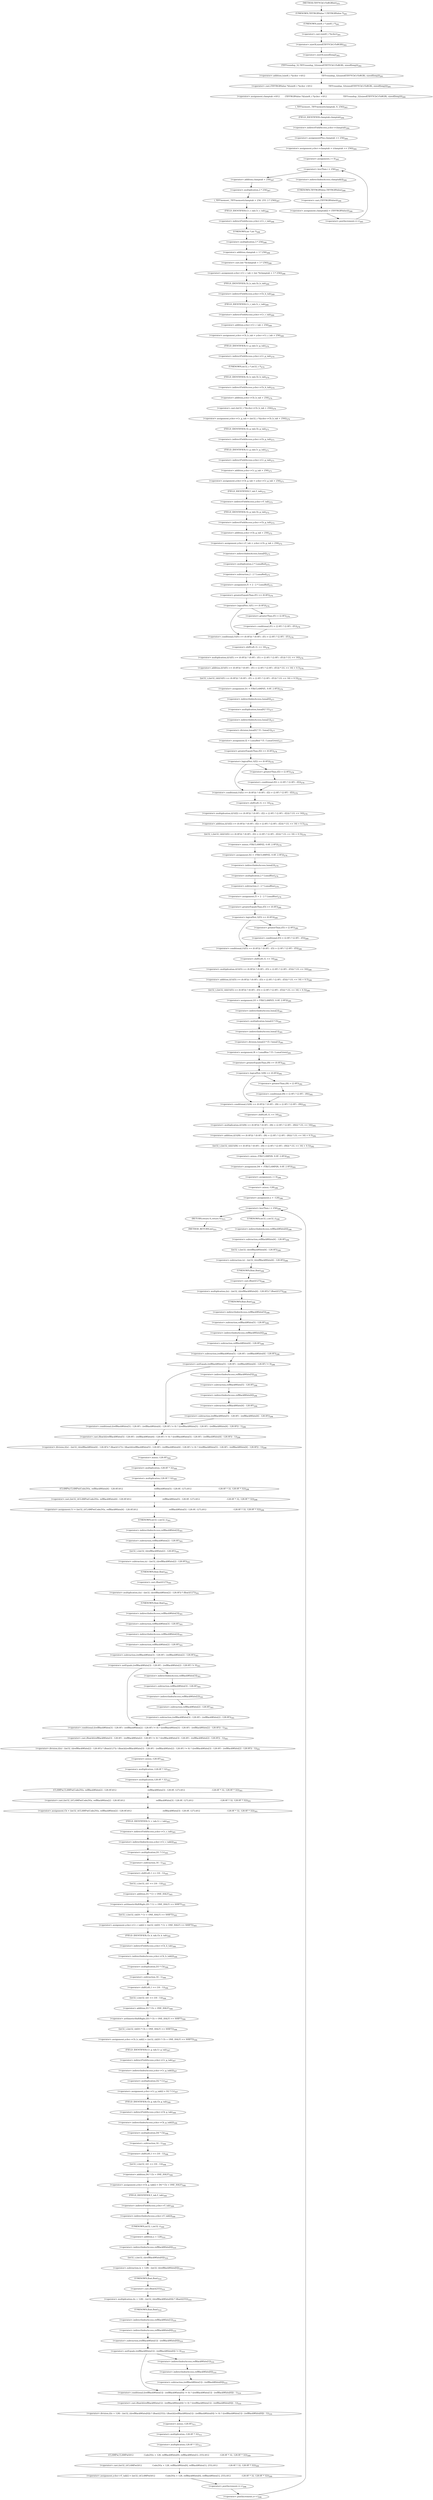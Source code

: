 digraph "TIFFYCbCrToRGBInit" {  
"7382" [label = <(&lt;operator&gt;.assignment,clamptab =\012        (TIFFRGBValue *)((uint8_t *)ycbcr +\012                         TIFFroundup_32(sizeof(TIFFYCbCrToRGB), sizeof(long))))<SUB>260</SUB>> ]
"7395" [label = <(_TIFFmemset,_TIFFmemset(clamptab, 0, 256))<SUB>263</SUB>> ]
"7399" [label = <(&lt;operator&gt;.assignment,ycbcr-&gt;clamptab = (clamptab += 256))<SUB>264</SUB>> ]
"7423" [label = <(_TIFFmemset,_TIFFmemset(clamptab + 256, 255, 2 * 256))<SUB>267</SUB>> ]
"7431" [label = <(&lt;operator&gt;.assignment,ycbcr-&gt;Cr_r_tab = (int *)(clamptab + 3 * 256))<SUB>268</SUB>> ]
"7442" [label = <(&lt;operator&gt;.assignment,ycbcr-&gt;Cb_b_tab = ycbcr-&gt;Cr_r_tab + 256)<SUB>269</SUB>> ]
"7451" [label = <(&lt;operator&gt;.assignment,ycbcr-&gt;Cr_g_tab = (int32_t *)(ycbcr-&gt;Cb_b_tab + 256))<SUB>270</SUB>> ]
"7462" [label = <(&lt;operator&gt;.assignment,ycbcr-&gt;Cb_g_tab = ycbcr-&gt;Cr_g_tab + 256)<SUB>271</SUB>> ]
"7471" [label = <(&lt;operator&gt;.assignment,ycbcr-&gt;Y_tab = ycbcr-&gt;Cb_g_tab + 256)<SUB>272</SUB>> ]
"7855" [label = <(RETURN,return 0;,return 0;)<SUB>315</SUB>> ]
"7384" [label = <(&lt;operator&gt;.cast,(TIFFRGBValue *)((uint8_t *)ycbcr +\012                         TIFFroundup_32(sizeof(TIFFYCbCrToRGB), sizeof(long))))<SUB>261</SUB>> ]
"7400" [label = <(&lt;operator&gt;.indirectFieldAccess,ycbcr-&gt;clamptab)<SUB>264</SUB>> ]
"7403" [label = <(&lt;operator&gt;.assignmentPlus,clamptab += 256)<SUB>264</SUB>> ]
"7411" [label = <(&lt;operator&gt;.lessThan,i &lt; 256)<SUB>265</SUB>> ]
"7414" [label = <(&lt;operator&gt;.postIncrement,i++)<SUB>265</SUB>> ]
"7416" [label = <(&lt;operator&gt;.assignment,clamptab[i] = (TIFFRGBValue)i)<SUB>266</SUB>> ]
"7424" [label = <(&lt;operator&gt;.addition,clamptab + 256)<SUB>267</SUB>> ]
"7428" [label = <(&lt;operator&gt;.multiplication,2 * 256)<SUB>267</SUB>> ]
"7432" [label = <(&lt;operator&gt;.indirectFieldAccess,ycbcr-&gt;Cr_r_tab)<SUB>268</SUB>> ]
"7435" [label = <(&lt;operator&gt;.cast,(int *)(clamptab + 3 * 256))<SUB>268</SUB>> ]
"7443" [label = <(&lt;operator&gt;.indirectFieldAccess,ycbcr-&gt;Cb_b_tab)<SUB>269</SUB>> ]
"7446" [label = <(&lt;operator&gt;.addition,ycbcr-&gt;Cr_r_tab + 256)<SUB>269</SUB>> ]
"7452" [label = <(&lt;operator&gt;.indirectFieldAccess,ycbcr-&gt;Cr_g_tab)<SUB>270</SUB>> ]
"7455" [label = <(&lt;operator&gt;.cast,(int32_t *)(ycbcr-&gt;Cb_b_tab + 256))<SUB>270</SUB>> ]
"7463" [label = <(&lt;operator&gt;.indirectFieldAccess,ycbcr-&gt;Cb_g_tab)<SUB>271</SUB>> ]
"7466" [label = <(&lt;operator&gt;.addition,ycbcr-&gt;Cr_g_tab + 256)<SUB>271</SUB>> ]
"7472" [label = <(&lt;operator&gt;.indirectFieldAccess,ycbcr-&gt;Y_tab)<SUB>272</SUB>> ]
"7475" [label = <(&lt;operator&gt;.addition,ycbcr-&gt;Cb_g_tab + 256)<SUB>272</SUB>> ]
"7482" [label = <(&lt;operator&gt;.assignment,f1 = 2 - 2 * LumaRed)<SUB>275</SUB>> ]
"7492" [label = <(&lt;operator&gt;.assignment,D1 = FIX(CLAMP(f1, 0.0F, 2.0F)))<SUB>276</SUB>> ]
"7514" [label = <(&lt;operator&gt;.assignment,f2 = LumaRed * f1 / LumaGreen)<SUB>277</SUB>> ]
"7526" [label = <(&lt;operator&gt;.assignment,D2 = -FIX(CLAMP(f2, 0.0F, 2.0F)))<SUB>278</SUB>> ]
"7549" [label = <(&lt;operator&gt;.assignment,f3 = 2 - 2 * LumaBlue)<SUB>279</SUB>> ]
"7559" [label = <(&lt;operator&gt;.assignment,D3 = FIX(CLAMP(f3, 0.0F, 2.0F)))<SUB>280</SUB>> ]
"7581" [label = <(&lt;operator&gt;.assignment,f4 = LumaBlue * f3 / LumaGreen)<SUB>281</SUB>> ]
"7593" [label = <(&lt;operator&gt;.assignment,D4 = -FIX(CLAMP(f4, 0.0F, 2.0F)))<SUB>282</SUB>> ]
"7385" [label = <(UNKNOWN,TIFFRGBValue *,TIFFRGBValue *)<SUB>261</SUB>> ]
"7386" [label = <(&lt;operator&gt;.addition,(uint8_t *)ycbcr +\012                         TIFFroundup_32(sizeof(TIFFYCbCrToRGB), sizeof(long)))<SUB>261</SUB>> ]
"7402" [label = <(FIELD_IDENTIFIER,clamptab,clamptab)<SUB>264</SUB>> ]
"7408" [label = <(&lt;operator&gt;.assignment,i = 0)<SUB>265</SUB>> ]
"7417" [label = <(&lt;operator&gt;.indirectIndexAccess,clamptab[i])<SUB>266</SUB>> ]
"7420" [label = <(&lt;operator&gt;.cast,(TIFFRGBValue)i)<SUB>266</SUB>> ]
"7434" [label = <(FIELD_IDENTIFIER,Cr_r_tab,Cr_r_tab)<SUB>268</SUB>> ]
"7436" [label = <(UNKNOWN,int *,int *)<SUB>268</SUB>> ]
"7437" [label = <(&lt;operator&gt;.addition,clamptab + 3 * 256)<SUB>268</SUB>> ]
"7445" [label = <(FIELD_IDENTIFIER,Cb_b_tab,Cb_b_tab)<SUB>269</SUB>> ]
"7447" [label = <(&lt;operator&gt;.indirectFieldAccess,ycbcr-&gt;Cr_r_tab)<SUB>269</SUB>> ]
"7454" [label = <(FIELD_IDENTIFIER,Cr_g_tab,Cr_g_tab)<SUB>270</SUB>> ]
"7456" [label = <(UNKNOWN,int32_t *,int32_t *)<SUB>270</SUB>> ]
"7457" [label = <(&lt;operator&gt;.addition,ycbcr-&gt;Cb_b_tab + 256)<SUB>270</SUB>> ]
"7465" [label = <(FIELD_IDENTIFIER,Cb_g_tab,Cb_g_tab)<SUB>271</SUB>> ]
"7467" [label = <(&lt;operator&gt;.indirectFieldAccess,ycbcr-&gt;Cr_g_tab)<SUB>271</SUB>> ]
"7474" [label = <(FIELD_IDENTIFIER,Y_tab,Y_tab)<SUB>272</SUB>> ]
"7476" [label = <(&lt;operator&gt;.indirectFieldAccess,ycbcr-&gt;Cb_g_tab)<SUB>272</SUB>> ]
"7484" [label = <(&lt;operator&gt;.subtraction,2 - 2 * LumaRed)<SUB>275</SUB>> ]
"7494" [label = <(int32_t,(int32_t)((((!((f1) &gt;= (0.0F))) ? (0.0F) : (f1) &gt; (2.0F) ? (2.0F) : (f1))) * (1L &lt;&lt; 16) + 0.5))<SUB>276</SUB>> ]
"7516" [label = <(&lt;operator&gt;.division,luma[0] * f1 / luma[1])<SUB>277</SUB>> ]
"7528" [label = <(&lt;operator&gt;.minus,-FIX(CLAMP(f2, 0.0F, 2.0F)))<SUB>278</SUB>> ]
"7551" [label = <(&lt;operator&gt;.subtraction,2 - 2 * LumaBlue)<SUB>279</SUB>> ]
"7561" [label = <(int32_t,(int32_t)((((!((f3) &gt;= (0.0F))) ? (0.0F) : (f3) &gt; (2.0F) ? (2.0F) : (f3))) * (1L &lt;&lt; 16) + 0.5))<SUB>280</SUB>> ]
"7583" [label = <(&lt;operator&gt;.division,luma[2] * f3 / luma[1])<SUB>281</SUB>> ]
"7595" [label = <(&lt;operator&gt;.minus,-FIX(CLAMP(f4, 0.0F, 2.0F)))<SUB>282</SUB>> ]
"7626" [label = <(&lt;operator&gt;.lessThan,i &lt; 256)<SUB>296</SUB>> ]
"7387" [label = <(&lt;operator&gt;.cast,(uint8_t *)ycbcr)<SUB>261</SUB>> ]
"7390" [label = <(TIFFroundup_32,TIFFroundup_32(sizeof(TIFFYCbCrToRGB), sizeof(long)))<SUB>262</SUB>> ]
"7421" [label = <(UNKNOWN,TIFFRGBValue,TIFFRGBValue)<SUB>266</SUB>> ]
"7439" [label = <(&lt;operator&gt;.multiplication,3 * 256)<SUB>268</SUB>> ]
"7449" [label = <(FIELD_IDENTIFIER,Cr_r_tab,Cr_r_tab)<SUB>269</SUB>> ]
"7458" [label = <(&lt;operator&gt;.indirectFieldAccess,ycbcr-&gt;Cb_b_tab)<SUB>270</SUB>> ]
"7469" [label = <(FIELD_IDENTIFIER,Cr_g_tab,Cr_g_tab)<SUB>271</SUB>> ]
"7478" [label = <(FIELD_IDENTIFIER,Cb_g_tab,Cb_g_tab)<SUB>272</SUB>> ]
"7486" [label = <(&lt;operator&gt;.multiplication,2 * LumaRed)<SUB>275</SUB>> ]
"7495" [label = <(&lt;operator&gt;.addition,(((!((f1) &gt;= (0.0F))) ? (0.0F) : (f1) &gt; (2.0F) ? (2.0F) : (f1))) * (1L &lt;&lt; 16) + 0.5)<SUB>276</SUB>> ]
"7517" [label = <(&lt;operator&gt;.multiplication,luma[0] * f1)<SUB>277</SUB>> ]
"7522" [label = <(&lt;operator&gt;.indirectIndexAccess,luma[1])<SUB>277</SUB>> ]
"7529" [label = <(int32_t,(int32_t)((((!((f2) &gt;= (0.0F))) ? (0.0F) : (f2) &gt; (2.0F) ? (2.0F) : (f2))) * (1L &lt;&lt; 16) + 0.5))<SUB>278</SUB>> ]
"7553" [label = <(&lt;operator&gt;.multiplication,2 * LumaBlue)<SUB>279</SUB>> ]
"7562" [label = <(&lt;operator&gt;.addition,(((!((f3) &gt;= (0.0F))) ? (0.0F) : (f3) &gt; (2.0F) ? (2.0F) : (f3))) * (1L &lt;&lt; 16) + 0.5)<SUB>280</SUB>> ]
"7584" [label = <(&lt;operator&gt;.multiplication,luma[2] * f3)<SUB>281</SUB>> ]
"7589" [label = <(&lt;operator&gt;.indirectIndexAccess,luma[1])<SUB>281</SUB>> ]
"7596" [label = <(int32_t,(int32_t)((((!((f4) &gt;= (0.0F))) ? (0.0F) : (f4) &gt; (2.0F) ? (2.0F) : (f4))) * (1L &lt;&lt; 16) + 0.5))<SUB>282</SUB>> ]
"7630" [label = <(&lt;operator&gt;.postIncrement,i++)<SUB>296</SUB>> ]
"7632" [label = <(&lt;operator&gt;.postIncrement,x++)<SUB>296</SUB>> ]
"7636" [label = <(&lt;operator&gt;.assignment,Cr = (int32_t)CLAMPw(Code2V(x, refBlackWhite[4] - 128.0F,\012                                                refBlackWhite[5] - 128.0F, 127),\012                                         -128.0F * 32, 128.0F * 32))<SUB>298</SUB>> ]
"7690" [label = <(&lt;operator&gt;.assignment,Cb = (int32_t)CLAMPw(Code2V(x, refBlackWhite[2] - 128.0F,\012                                                refBlackWhite[3] - 128.0F, 127),\012                                         -128.0F * 32, 128.0F * 32))<SUB>301</SUB>> ]
"7743" [label = <(&lt;operator&gt;.assignment,ycbcr-&gt;Cr_r_tab[i] = (int32_t)((D1 * Cr + ONE_HALF) &gt;&gt; SHIFT))<SUB>305</SUB>> ]
"7762" [label = <(&lt;operator&gt;.assignment,ycbcr-&gt;Cb_b_tab[i] = (int32_t)((D3 * Cb + ONE_HALF) &gt;&gt; SHIFT))<SUB>306</SUB>> ]
"7781" [label = <(&lt;operator&gt;.assignment,ycbcr-&gt;Cr_g_tab[i] = D2 * Cr)<SUB>307</SUB>> ]
"7790" [label = <(&lt;operator&gt;.assignment,ycbcr-&gt;Cb_g_tab[i] = D4 * Cb + ONE_HALF)<SUB>308</SUB>> ]
"7806" [label = <(&lt;operator&gt;.assignment,ycbcr-&gt;Y_tab[i] = (int32_t)CLAMPw(\012                Code2V(x + 128, refBlackWhite[0], refBlackWhite[1], 255),\012                -128.0F * 32, 128.0F * 32))<SUB>309</SUB>> ]
"7388" [label = <(UNKNOWN,uint8_t *,uint8_t *)<SUB>261</SUB>> ]
"7391" [label = <(&lt;operator&gt;.sizeOf,sizeof(TIFFYCbCrToRGB))<SUB>262</SUB>> ]
"7393" [label = <(&lt;operator&gt;.sizeOf,sizeof(long))<SUB>262</SUB>> ]
"7460" [label = <(FIELD_IDENTIFIER,Cb_b_tab,Cb_b_tab)<SUB>270</SUB>> ]
"7488" [label = <(&lt;operator&gt;.indirectIndexAccess,luma[0])<SUB>275</SUB>> ]
"7496" [label = <(&lt;operator&gt;.multiplication,(((!((f1) &gt;= (0.0F))) ? (0.0F) : (f1) &gt; (2.0F) ? (2.0F) : (f1))) * (1L &lt;&lt; 16))<SUB>276</SUB>> ]
"7518" [label = <(&lt;operator&gt;.indirectIndexAccess,luma[0])<SUB>277</SUB>> ]
"7530" [label = <(&lt;operator&gt;.addition,(((!((f2) &gt;= (0.0F))) ? (0.0F) : (f2) &gt; (2.0F) ? (2.0F) : (f2))) * (1L &lt;&lt; 16) + 0.5)<SUB>278</SUB>> ]
"7555" [label = <(&lt;operator&gt;.indirectIndexAccess,luma[2])<SUB>279</SUB>> ]
"7563" [label = <(&lt;operator&gt;.multiplication,(((!((f3) &gt;= (0.0F))) ? (0.0F) : (f3) &gt; (2.0F) ? (2.0F) : (f3))) * (1L &lt;&lt; 16))<SUB>280</SUB>> ]
"7585" [label = <(&lt;operator&gt;.indirectIndexAccess,luma[2])<SUB>281</SUB>> ]
"7597" [label = <(&lt;operator&gt;.addition,(((!((f4) &gt;= (0.0F))) ? (0.0F) : (f4) &gt; (2.0F) ? (2.0F) : (f4))) * (1L &lt;&lt; 16) + 0.5)<SUB>282</SUB>> ]
"7619" [label = <(&lt;operator&gt;.assignment,i = 0)<SUB>296</SUB>> ]
"7622" [label = <(&lt;operator&gt;.assignment,x = -128)<SUB>296</SUB>> ]
"7638" [label = <(&lt;operator&gt;.cast,(int32_t)CLAMPw(Code2V(x, refBlackWhite[4] - 128.0F,\012                                                refBlackWhite[5] - 128.0F, 127),\012                                         -128.0F * 32, 128.0F * 32))<SUB>298</SUB>> ]
"7692" [label = <(&lt;operator&gt;.cast,(int32_t)CLAMPw(Code2V(x, refBlackWhite[2] - 128.0F,\012                                                refBlackWhite[3] - 128.0F, 127),\012                                         -128.0F * 32, 128.0F * 32))<SUB>301</SUB>> ]
"7744" [label = <(&lt;operator&gt;.indirectIndexAccess,ycbcr-&gt;Cr_r_tab[i])<SUB>305</SUB>> ]
"7749" [label = <(int32_t,(int32_t)((D1 * Cr + ONE_HALF) &gt;&gt; SHIFT))<SUB>305</SUB>> ]
"7763" [label = <(&lt;operator&gt;.indirectIndexAccess,ycbcr-&gt;Cb_b_tab[i])<SUB>306</SUB>> ]
"7768" [label = <(int32_t,(int32_t)((D3 * Cb + ONE_HALF) &gt;&gt; SHIFT))<SUB>306</SUB>> ]
"7782" [label = <(&lt;operator&gt;.indirectIndexAccess,ycbcr-&gt;Cr_g_tab[i])<SUB>307</SUB>> ]
"7787" [label = <(&lt;operator&gt;.multiplication,D2 * Cr)<SUB>307</SUB>> ]
"7791" [label = <(&lt;operator&gt;.indirectIndexAccess,ycbcr-&gt;Cb_g_tab[i])<SUB>308</SUB>> ]
"7796" [label = <(&lt;operator&gt;.addition,D4 * Cb + ONE_HALF)<SUB>308</SUB>> ]
"7807" [label = <(&lt;operator&gt;.indirectIndexAccess,ycbcr-&gt;Y_tab[i])<SUB>309</SUB>> ]
"7812" [label = <(&lt;operator&gt;.cast,(int32_t)CLAMPw(\012                Code2V(x + 128, refBlackWhite[0], refBlackWhite[1], 255),\012                -128.0F * 32, 128.0F * 32))<SUB>309</SUB>> ]
"7497" [label = <(&lt;operator&gt;.conditional,(!((f1) &gt;= (0.0F))) ? (0.0F) : (f1) &gt; (2.0F) ? (2.0F) : (f1))<SUB>276</SUB>> ]
"7509" [label = <(&lt;operator&gt;.shiftLeft,1L &lt;&lt; 16)<SUB>276</SUB>> ]
"7531" [label = <(&lt;operator&gt;.multiplication,(((!((f2) &gt;= (0.0F))) ? (0.0F) : (f2) &gt; (2.0F) ? (2.0F) : (f2))) * (1L &lt;&lt; 16))<SUB>278</SUB>> ]
"7564" [label = <(&lt;operator&gt;.conditional,(!((f3) &gt;= (0.0F))) ? (0.0F) : (f3) &gt; (2.0F) ? (2.0F) : (f3))<SUB>280</SUB>> ]
"7576" [label = <(&lt;operator&gt;.shiftLeft,1L &lt;&lt; 16)<SUB>280</SUB>> ]
"7598" [label = <(&lt;operator&gt;.multiplication,(((!((f4) &gt;= (0.0F))) ? (0.0F) : (f4) &gt; (2.0F) ? (2.0F) : (f4))) * (1L &lt;&lt; 16))<SUB>282</SUB>> ]
"7624" [label = <(&lt;operator&gt;.minus,-128)<SUB>296</SUB>> ]
"7639" [label = <(UNKNOWN,int32_t,int32_t)<SUB>298</SUB>> ]
"7640" [label = <(CLAMPw,CLAMPw(Code2V(x, refBlackWhite[4] - 128.0F,\012                                                refBlackWhite[5] - 128.0F, 127),\012                                         -128.0F * 32, 128.0F * 32))<SUB>298</SUB>> ]
"7693" [label = <(UNKNOWN,int32_t,int32_t)<SUB>301</SUB>> ]
"7694" [label = <(CLAMPw,CLAMPw(Code2V(x, refBlackWhite[2] - 128.0F,\012                                                refBlackWhite[3] - 128.0F, 127),\012                                         -128.0F * 32, 128.0F * 32))<SUB>301</SUB>> ]
"7745" [label = <(&lt;operator&gt;.indirectFieldAccess,ycbcr-&gt;Cr_r_tab)<SUB>305</SUB>> ]
"7750" [label = <(&lt;operator&gt;.arithmeticShiftRight,(D1 * Cr + ONE_HALF) &gt;&gt; SHIFT)<SUB>305</SUB>> ]
"7764" [label = <(&lt;operator&gt;.indirectFieldAccess,ycbcr-&gt;Cb_b_tab)<SUB>306</SUB>> ]
"7769" [label = <(&lt;operator&gt;.arithmeticShiftRight,(D3 * Cb + ONE_HALF) &gt;&gt; SHIFT)<SUB>306</SUB>> ]
"7783" [label = <(&lt;operator&gt;.indirectFieldAccess,ycbcr-&gt;Cr_g_tab)<SUB>307</SUB>> ]
"7792" [label = <(&lt;operator&gt;.indirectFieldAccess,ycbcr-&gt;Cb_g_tab)<SUB>308</SUB>> ]
"7797" [label = <(&lt;operator&gt;.multiplication,D4 * Cb)<SUB>308</SUB>> ]
"7800" [label = <(int32_t,(int32_t)(1 &lt;&lt; (16 - 1)))<SUB>308</SUB>> ]
"7808" [label = <(&lt;operator&gt;.indirectFieldAccess,ycbcr-&gt;Y_tab)<SUB>309</SUB>> ]
"7813" [label = <(UNKNOWN,int32_t,int32_t)<SUB>309</SUB>> ]
"7814" [label = <(CLAMPw,CLAMPw(\012                Code2V(x + 128, refBlackWhite[0], refBlackWhite[1], 255),\012                -128.0F * 32, 128.0F * 32))<SUB>309</SUB>> ]
"7498" [label = <(&lt;operator&gt;.logicalNot,!((f1) &gt;= (0.0F)))<SUB>276</SUB>> ]
"7503" [label = <(&lt;operator&gt;.conditional,(f1) &gt; (2.0F) ? (2.0F) : (f1))<SUB>276</SUB>> ]
"7532" [label = <(&lt;operator&gt;.conditional,(!((f2) &gt;= (0.0F))) ? (0.0F) : (f2) &gt; (2.0F) ? (2.0F) : (f2))<SUB>278</SUB>> ]
"7544" [label = <(&lt;operator&gt;.shiftLeft,1L &lt;&lt; 16)<SUB>278</SUB>> ]
"7565" [label = <(&lt;operator&gt;.logicalNot,!((f3) &gt;= (0.0F)))<SUB>280</SUB>> ]
"7570" [label = <(&lt;operator&gt;.conditional,(f3) &gt; (2.0F) ? (2.0F) : (f3))<SUB>280</SUB>> ]
"7599" [label = <(&lt;operator&gt;.conditional,(!((f4) &gt;= (0.0F))) ? (0.0F) : (f4) &gt; (2.0F) ? (2.0F) : (f4))<SUB>282</SUB>> ]
"7611" [label = <(&lt;operator&gt;.shiftLeft,1L &lt;&lt; 16)<SUB>282</SUB>> ]
"7641" [label = <(&lt;operator&gt;.division,(((x) - (int32_t)(refBlackWhite[4] - 128.0F)) * (float)(127)) / (float)(((refBlackWhite[5] - 128.0F) - (refBlackWhite[4] - 128.0F) != 0) ? ((refBlackWhite[5] - 128.0F) - (refBlackWhite[4] - 128.0F)) : 1))<SUB>298</SUB>> ]
"7682" [label = <(&lt;operator&gt;.multiplication,-128.0F * 32)<SUB>300</SUB>> ]
"7686" [label = <(&lt;operator&gt;.multiplication,128.0F * 32)<SUB>300</SUB>> ]
"7695" [label = <(&lt;operator&gt;.division,(((x) - (int32_t)(refBlackWhite[2] - 128.0F)) * (float)(127)) / (float)(((refBlackWhite[3] - 128.0F) - (refBlackWhite[2] - 128.0F) != 0) ? ((refBlackWhite[3] - 128.0F) - (refBlackWhite[2] - 128.0F)) : 1))<SUB>301</SUB>> ]
"7736" [label = <(&lt;operator&gt;.multiplication,-128.0F * 32)<SUB>303</SUB>> ]
"7740" [label = <(&lt;operator&gt;.multiplication,128.0F * 32)<SUB>303</SUB>> ]
"7747" [label = <(FIELD_IDENTIFIER,Cr_r_tab,Cr_r_tab)<SUB>305</SUB>> ]
"7751" [label = <(&lt;operator&gt;.addition,D1 * Cr + ONE_HALF)<SUB>305</SUB>> ]
"7766" [label = <(FIELD_IDENTIFIER,Cb_b_tab,Cb_b_tab)<SUB>306</SUB>> ]
"7770" [label = <(&lt;operator&gt;.addition,D3 * Cb + ONE_HALF)<SUB>306</SUB>> ]
"7785" [label = <(FIELD_IDENTIFIER,Cr_g_tab,Cr_g_tab)<SUB>307</SUB>> ]
"7794" [label = <(FIELD_IDENTIFIER,Cb_g_tab,Cb_g_tab)<SUB>308</SUB>> ]
"7801" [label = <(&lt;operator&gt;.shiftLeft,1 &lt;&lt; (16 - 1))<SUB>308</SUB>> ]
"7810" [label = <(FIELD_IDENTIFIER,Y_tab,Y_tab)<SUB>309</SUB>> ]
"7815" [label = <(&lt;operator&gt;.division,(((x + 128) - (int32_t)(refBlackWhite[0])) * (float)(255)) / (float)(((refBlackWhite[1]) - (refBlackWhite[0]) != 0) ? ((refBlackWhite[1]) - (refBlackWhite[0])) : 1))<SUB>310</SUB>> ]
"7848" [label = <(&lt;operator&gt;.multiplication,-128.0F * 32)<SUB>311</SUB>> ]
"7852" [label = <(&lt;operator&gt;.multiplication,128.0F * 32)<SUB>311</SUB>> ]
"7499" [label = <(&lt;operator&gt;.greaterEqualsThan,(f1) &gt;= (0.0F))<SUB>276</SUB>> ]
"7504" [label = <(&lt;operator&gt;.greaterThan,(f1) &gt; (2.0F))<SUB>276</SUB>> ]
"7533" [label = <(&lt;operator&gt;.logicalNot,!((f2) &gt;= (0.0F)))<SUB>278</SUB>> ]
"7538" [label = <(&lt;operator&gt;.conditional,(f2) &gt; (2.0F) ? (2.0F) : (f2))<SUB>278</SUB>> ]
"7566" [label = <(&lt;operator&gt;.greaterEqualsThan,(f3) &gt;= (0.0F))<SUB>280</SUB>> ]
"7571" [label = <(&lt;operator&gt;.greaterThan,(f3) &gt; (2.0F))<SUB>280</SUB>> ]
"7600" [label = <(&lt;operator&gt;.logicalNot,!((f4) &gt;= (0.0F)))<SUB>282</SUB>> ]
"7605" [label = <(&lt;operator&gt;.conditional,(f4) &gt; (2.0F) ? (2.0F) : (f4))<SUB>282</SUB>> ]
"7642" [label = <(&lt;operator&gt;.multiplication,((x) - (int32_t)(refBlackWhite[4] - 128.0F)) * (float)(127))<SUB>298</SUB>> ]
"7654" [label = <(&lt;operator&gt;.cast,(float)(((refBlackWhite[5] - 128.0F) - (refBlackWhite[4] - 128.0F) != 0) ? ((refBlackWhite[5] - 128.0F) - (refBlackWhite[4] - 128.0F)) : 1))<SUB>298</SUB>> ]
"7683" [label = <(&lt;operator&gt;.minus,-128.0F)<SUB>300</SUB>> ]
"7696" [label = <(&lt;operator&gt;.multiplication,((x) - (int32_t)(refBlackWhite[2] - 128.0F)) * (float)(127))<SUB>301</SUB>> ]
"7708" [label = <(&lt;operator&gt;.cast,(float)(((refBlackWhite[3] - 128.0F) - (refBlackWhite[2] - 128.0F) != 0) ? ((refBlackWhite[3] - 128.0F) - (refBlackWhite[2] - 128.0F)) : 1))<SUB>301</SUB>> ]
"7737" [label = <(&lt;operator&gt;.minus,-128.0F)<SUB>303</SUB>> ]
"7752" [label = <(&lt;operator&gt;.multiplication,D1 * Cr)<SUB>305</SUB>> ]
"7755" [label = <(int32_t,(int32_t)(1 &lt;&lt; (16 - 1)))<SUB>305</SUB>> ]
"7771" [label = <(&lt;operator&gt;.multiplication,D3 * Cb)<SUB>306</SUB>> ]
"7774" [label = <(int32_t,(int32_t)(1 &lt;&lt; (16 - 1)))<SUB>306</SUB>> ]
"7803" [label = <(&lt;operator&gt;.subtraction,16 - 1)<SUB>308</SUB>> ]
"7816" [label = <(&lt;operator&gt;.multiplication,((x + 128) - (int32_t)(refBlackWhite[0])) * (float)(255))<SUB>310</SUB>> ]
"7828" [label = <(&lt;operator&gt;.cast,(float)(((refBlackWhite[1]) - (refBlackWhite[0]) != 0) ? ((refBlackWhite[1]) - (refBlackWhite[0])) : 1))<SUB>310</SUB>> ]
"7849" [label = <(&lt;operator&gt;.minus,-128.0F)<SUB>311</SUB>> ]
"7534" [label = <(&lt;operator&gt;.greaterEqualsThan,(f2) &gt;= (0.0F))<SUB>278</SUB>> ]
"7539" [label = <(&lt;operator&gt;.greaterThan,(f2) &gt; (2.0F))<SUB>278</SUB>> ]
"7601" [label = <(&lt;operator&gt;.greaterEqualsThan,(f4) &gt;= (0.0F))<SUB>282</SUB>> ]
"7606" [label = <(&lt;operator&gt;.greaterThan,(f4) &gt; (2.0F))<SUB>282</SUB>> ]
"7643" [label = <(&lt;operator&gt;.subtraction,(x) - (int32_t)(refBlackWhite[4] - 128.0F))<SUB>298</SUB>> ]
"7651" [label = <(&lt;operator&gt;.cast,(float)(127))<SUB>298</SUB>> ]
"7655" [label = <(UNKNOWN,float,float)<SUB>298</SUB>> ]
"7656" [label = <(&lt;operator&gt;.conditional,((refBlackWhite[5] - 128.0F) - (refBlackWhite[4] - 128.0F) != 0) ? ((refBlackWhite[5] - 128.0F) - (refBlackWhite[4] - 128.0F)) : 1)<SUB>298</SUB>> ]
"7697" [label = <(&lt;operator&gt;.subtraction,(x) - (int32_t)(refBlackWhite[2] - 128.0F))<SUB>301</SUB>> ]
"7705" [label = <(&lt;operator&gt;.cast,(float)(127))<SUB>301</SUB>> ]
"7709" [label = <(UNKNOWN,float,float)<SUB>301</SUB>> ]
"7710" [label = <(&lt;operator&gt;.conditional,((refBlackWhite[3] - 128.0F) - (refBlackWhite[2] - 128.0F) != 0) ? ((refBlackWhite[3] - 128.0F) - (refBlackWhite[2] - 128.0F)) : 1)<SUB>301</SUB>> ]
"7756" [label = <(&lt;operator&gt;.shiftLeft,1 &lt;&lt; (16 - 1))<SUB>305</SUB>> ]
"7775" [label = <(&lt;operator&gt;.shiftLeft,1 &lt;&lt; (16 - 1))<SUB>306</SUB>> ]
"7817" [label = <(&lt;operator&gt;.subtraction,(x + 128) - (int32_t)(refBlackWhite[0]))<SUB>310</SUB>> ]
"7825" [label = <(&lt;operator&gt;.cast,(float)(255))<SUB>310</SUB>> ]
"7829" [label = <(UNKNOWN,float,float)<SUB>310</SUB>> ]
"7830" [label = <(&lt;operator&gt;.conditional,((refBlackWhite[1]) - (refBlackWhite[0]) != 0) ? ((refBlackWhite[1]) - (refBlackWhite[0])) : 1)<SUB>310</SUB>> ]
"7645" [label = <(int32_t,(int32_t)(refBlackWhite[4] - 128.0F))<SUB>298</SUB>> ]
"7652" [label = <(UNKNOWN,float,float)<SUB>298</SUB>> ]
"7657" [label = <(&lt;operator&gt;.notEquals,(refBlackWhite[5] - 128.0F) - (refBlackWhite[4] - 128.0F) != 0)<SUB>298</SUB>> ]
"7670" [label = <(&lt;operator&gt;.subtraction,(refBlackWhite[5] - 128.0F) - (refBlackWhite[4] - 128.0F))<SUB>298</SUB>> ]
"7699" [label = <(int32_t,(int32_t)(refBlackWhite[2] - 128.0F))<SUB>301</SUB>> ]
"7706" [label = <(UNKNOWN,float,float)<SUB>301</SUB>> ]
"7711" [label = <(&lt;operator&gt;.notEquals,(refBlackWhite[3] - 128.0F) - (refBlackWhite[2] - 128.0F) != 0)<SUB>301</SUB>> ]
"7724" [label = <(&lt;operator&gt;.subtraction,(refBlackWhite[3] - 128.0F) - (refBlackWhite[2] - 128.0F))<SUB>301</SUB>> ]
"7758" [label = <(&lt;operator&gt;.subtraction,16 - 1)<SUB>305</SUB>> ]
"7777" [label = <(&lt;operator&gt;.subtraction,16 - 1)<SUB>306</SUB>> ]
"7818" [label = <(&lt;operator&gt;.addition,x + 128)<SUB>310</SUB>> ]
"7821" [label = <(int32_t,(int32_t)(refBlackWhite[0]))<SUB>310</SUB>> ]
"7826" [label = <(UNKNOWN,float,float)<SUB>310</SUB>> ]
"7831" [label = <(&lt;operator&gt;.notEquals,(refBlackWhite[1]) - (refBlackWhite[0]) != 0)<SUB>310</SUB>> ]
"7840" [label = <(&lt;operator&gt;.subtraction,(refBlackWhite[1]) - (refBlackWhite[0]))<SUB>310</SUB>> ]
"7646" [label = <(&lt;operator&gt;.subtraction,refBlackWhite[4] - 128.0F)<SUB>298</SUB>> ]
"7658" [label = <(&lt;operator&gt;.subtraction,(refBlackWhite[5] - 128.0F) - (refBlackWhite[4] - 128.0F))<SUB>298</SUB>> ]
"7671" [label = <(&lt;operator&gt;.subtraction,refBlackWhite[5] - 128.0F)<SUB>298</SUB>> ]
"7676" [label = <(&lt;operator&gt;.subtraction,refBlackWhite[4] - 128.0F)<SUB>298</SUB>> ]
"7700" [label = <(&lt;operator&gt;.subtraction,refBlackWhite[2] - 128.0F)<SUB>301</SUB>> ]
"7712" [label = <(&lt;operator&gt;.subtraction,(refBlackWhite[3] - 128.0F) - (refBlackWhite[2] - 128.0F))<SUB>301</SUB>> ]
"7725" [label = <(&lt;operator&gt;.subtraction,refBlackWhite[3] - 128.0F)<SUB>301</SUB>> ]
"7730" [label = <(&lt;operator&gt;.subtraction,refBlackWhite[2] - 128.0F)<SUB>301</SUB>> ]
"7822" [label = <(&lt;operator&gt;.indirectIndexAccess,refBlackWhite[0])<SUB>310</SUB>> ]
"7832" [label = <(&lt;operator&gt;.subtraction,(refBlackWhite[1]) - (refBlackWhite[0]))<SUB>310</SUB>> ]
"7841" [label = <(&lt;operator&gt;.indirectIndexAccess,refBlackWhite[1])<SUB>310</SUB>> ]
"7844" [label = <(&lt;operator&gt;.indirectIndexAccess,refBlackWhite[0])<SUB>310</SUB>> ]
"7647" [label = <(&lt;operator&gt;.indirectIndexAccess,refBlackWhite[4])<SUB>298</SUB>> ]
"7659" [label = <(&lt;operator&gt;.subtraction,refBlackWhite[5] - 128.0F)<SUB>298</SUB>> ]
"7664" [label = <(&lt;operator&gt;.subtraction,refBlackWhite[4] - 128.0F)<SUB>298</SUB>> ]
"7672" [label = <(&lt;operator&gt;.indirectIndexAccess,refBlackWhite[5])<SUB>298</SUB>> ]
"7677" [label = <(&lt;operator&gt;.indirectIndexAccess,refBlackWhite[4])<SUB>298</SUB>> ]
"7701" [label = <(&lt;operator&gt;.indirectIndexAccess,refBlackWhite[2])<SUB>301</SUB>> ]
"7713" [label = <(&lt;operator&gt;.subtraction,refBlackWhite[3] - 128.0F)<SUB>301</SUB>> ]
"7718" [label = <(&lt;operator&gt;.subtraction,refBlackWhite[2] - 128.0F)<SUB>301</SUB>> ]
"7726" [label = <(&lt;operator&gt;.indirectIndexAccess,refBlackWhite[3])<SUB>301</SUB>> ]
"7731" [label = <(&lt;operator&gt;.indirectIndexAccess,refBlackWhite[2])<SUB>301</SUB>> ]
"7833" [label = <(&lt;operator&gt;.indirectIndexAccess,refBlackWhite[1])<SUB>310</SUB>> ]
"7836" [label = <(&lt;operator&gt;.indirectIndexAccess,refBlackWhite[0])<SUB>310</SUB>> ]
"7660" [label = <(&lt;operator&gt;.indirectIndexAccess,refBlackWhite[5])<SUB>298</SUB>> ]
"7665" [label = <(&lt;operator&gt;.indirectIndexAccess,refBlackWhite[4])<SUB>298</SUB>> ]
"7714" [label = <(&lt;operator&gt;.indirectIndexAccess,refBlackWhite[3])<SUB>301</SUB>> ]
"7719" [label = <(&lt;operator&gt;.indirectIndexAccess,refBlackWhite[2])<SUB>301</SUB>> ]
"7375" [label = <(METHOD,TIFFYCbCrToRGBInit)<SUB>251</SUB>> ]
"7857" [label = <(METHOD_RETURN,int)<SUB>251</SUB>> ]
  "7382" -> "7395" 
  "7395" -> "7402" 
  "7399" -> "7408" 
  "7423" -> "7434" 
  "7431" -> "7445" 
  "7442" -> "7454" 
  "7451" -> "7465" 
  "7462" -> "7474" 
  "7471" -> "7488" 
  "7855" -> "7857" 
  "7384" -> "7382" 
  "7400" -> "7403" 
  "7403" -> "7399" 
  "7411" -> "7417" 
  "7411" -> "7424" 
  "7414" -> "7411" 
  "7416" -> "7414" 
  "7424" -> "7428" 
  "7428" -> "7423" 
  "7432" -> "7436" 
  "7435" -> "7431" 
  "7443" -> "7449" 
  "7446" -> "7442" 
  "7452" -> "7456" 
  "7455" -> "7451" 
  "7463" -> "7469" 
  "7466" -> "7462" 
  "7472" -> "7478" 
  "7475" -> "7471" 
  "7482" -> "7499" 
  "7492" -> "7518" 
  "7514" -> "7534" 
  "7526" -> "7555" 
  "7549" -> "7566" 
  "7559" -> "7585" 
  "7581" -> "7601" 
  "7593" -> "7619" 
  "7385" -> "7388" 
  "7386" -> "7384" 
  "7402" -> "7400" 
  "7408" -> "7411" 
  "7417" -> "7421" 
  "7420" -> "7416" 
  "7434" -> "7432" 
  "7436" -> "7439" 
  "7437" -> "7435" 
  "7445" -> "7443" 
  "7447" -> "7446" 
  "7454" -> "7452" 
  "7456" -> "7460" 
  "7457" -> "7455" 
  "7465" -> "7463" 
  "7467" -> "7466" 
  "7474" -> "7472" 
  "7476" -> "7475" 
  "7484" -> "7482" 
  "7494" -> "7492" 
  "7516" -> "7514" 
  "7528" -> "7526" 
  "7551" -> "7549" 
  "7561" -> "7559" 
  "7583" -> "7581" 
  "7595" -> "7593" 
  "7626" -> "7639" 
  "7626" -> "7855" 
  "7387" -> "7391" 
  "7390" -> "7386" 
  "7421" -> "7420" 
  "7439" -> "7437" 
  "7449" -> "7447" 
  "7458" -> "7457" 
  "7469" -> "7467" 
  "7478" -> "7476" 
  "7486" -> "7484" 
  "7495" -> "7494" 
  "7517" -> "7522" 
  "7522" -> "7516" 
  "7529" -> "7528" 
  "7553" -> "7551" 
  "7562" -> "7561" 
  "7584" -> "7589" 
  "7589" -> "7583" 
  "7596" -> "7595" 
  "7630" -> "7632" 
  "7632" -> "7626" 
  "7636" -> "7693" 
  "7690" -> "7747" 
  "7743" -> "7766" 
  "7762" -> "7785" 
  "7781" -> "7794" 
  "7790" -> "7810" 
  "7806" -> "7630" 
  "7388" -> "7387" 
  "7391" -> "7393" 
  "7393" -> "7390" 
  "7460" -> "7458" 
  "7488" -> "7486" 
  "7496" -> "7495" 
  "7518" -> "7517" 
  "7530" -> "7529" 
  "7555" -> "7553" 
  "7563" -> "7562" 
  "7585" -> "7584" 
  "7597" -> "7596" 
  "7619" -> "7624" 
  "7622" -> "7626" 
  "7638" -> "7636" 
  "7692" -> "7690" 
  "7744" -> "7752" 
  "7749" -> "7743" 
  "7763" -> "7771" 
  "7768" -> "7762" 
  "7782" -> "7787" 
  "7787" -> "7781" 
  "7791" -> "7797" 
  "7796" -> "7790" 
  "7807" -> "7813" 
  "7812" -> "7806" 
  "7497" -> "7509" 
  "7509" -> "7496" 
  "7531" -> "7530" 
  "7564" -> "7576" 
  "7576" -> "7563" 
  "7598" -> "7597" 
  "7624" -> "7622" 
  "7639" -> "7647" 
  "7640" -> "7638" 
  "7693" -> "7701" 
  "7694" -> "7692" 
  "7745" -> "7744" 
  "7750" -> "7749" 
  "7764" -> "7763" 
  "7769" -> "7768" 
  "7783" -> "7782" 
  "7792" -> "7791" 
  "7797" -> "7803" 
  "7800" -> "7796" 
  "7808" -> "7807" 
  "7813" -> "7818" 
  "7814" -> "7812" 
  "7498" -> "7497" 
  "7498" -> "7504" 
  "7503" -> "7497" 
  "7532" -> "7544" 
  "7544" -> "7531" 
  "7565" -> "7564" 
  "7565" -> "7571" 
  "7570" -> "7564" 
  "7599" -> "7611" 
  "7611" -> "7598" 
  "7641" -> "7683" 
  "7682" -> "7686" 
  "7686" -> "7640" 
  "7695" -> "7737" 
  "7736" -> "7740" 
  "7740" -> "7694" 
  "7747" -> "7745" 
  "7751" -> "7750" 
  "7766" -> "7764" 
  "7770" -> "7769" 
  "7785" -> "7783" 
  "7794" -> "7792" 
  "7801" -> "7800" 
  "7810" -> "7808" 
  "7815" -> "7849" 
  "7848" -> "7852" 
  "7852" -> "7814" 
  "7499" -> "7498" 
  "7504" -> "7503" 
  "7533" -> "7532" 
  "7533" -> "7539" 
  "7538" -> "7532" 
  "7566" -> "7565" 
  "7571" -> "7570" 
  "7600" -> "7599" 
  "7600" -> "7606" 
  "7605" -> "7599" 
  "7642" -> "7655" 
  "7654" -> "7641" 
  "7683" -> "7682" 
  "7696" -> "7709" 
  "7708" -> "7695" 
  "7737" -> "7736" 
  "7752" -> "7758" 
  "7755" -> "7751" 
  "7771" -> "7777" 
  "7774" -> "7770" 
  "7803" -> "7801" 
  "7816" -> "7829" 
  "7828" -> "7815" 
  "7849" -> "7848" 
  "7534" -> "7533" 
  "7539" -> "7538" 
  "7601" -> "7600" 
  "7606" -> "7605" 
  "7643" -> "7652" 
  "7651" -> "7642" 
  "7655" -> "7660" 
  "7656" -> "7654" 
  "7697" -> "7706" 
  "7705" -> "7696" 
  "7709" -> "7714" 
  "7710" -> "7708" 
  "7756" -> "7755" 
  "7775" -> "7774" 
  "7817" -> "7826" 
  "7825" -> "7816" 
  "7829" -> "7833" 
  "7830" -> "7828" 
  "7645" -> "7643" 
  "7652" -> "7651" 
  "7657" -> "7672" 
  "7657" -> "7656" 
  "7670" -> "7656" 
  "7699" -> "7697" 
  "7706" -> "7705" 
  "7711" -> "7726" 
  "7711" -> "7710" 
  "7724" -> "7710" 
  "7758" -> "7756" 
  "7777" -> "7775" 
  "7818" -> "7822" 
  "7821" -> "7817" 
  "7826" -> "7825" 
  "7831" -> "7841" 
  "7831" -> "7830" 
  "7840" -> "7830" 
  "7646" -> "7645" 
  "7658" -> "7657" 
  "7671" -> "7677" 
  "7676" -> "7670" 
  "7700" -> "7699" 
  "7712" -> "7711" 
  "7725" -> "7731" 
  "7730" -> "7724" 
  "7822" -> "7821" 
  "7832" -> "7831" 
  "7841" -> "7844" 
  "7844" -> "7840" 
  "7647" -> "7646" 
  "7659" -> "7665" 
  "7664" -> "7658" 
  "7672" -> "7671" 
  "7677" -> "7676" 
  "7701" -> "7700" 
  "7713" -> "7719" 
  "7718" -> "7712" 
  "7726" -> "7725" 
  "7731" -> "7730" 
  "7833" -> "7836" 
  "7836" -> "7832" 
  "7660" -> "7659" 
  "7665" -> "7664" 
  "7714" -> "7713" 
  "7719" -> "7718" 
  "7375" -> "7385" 
}
